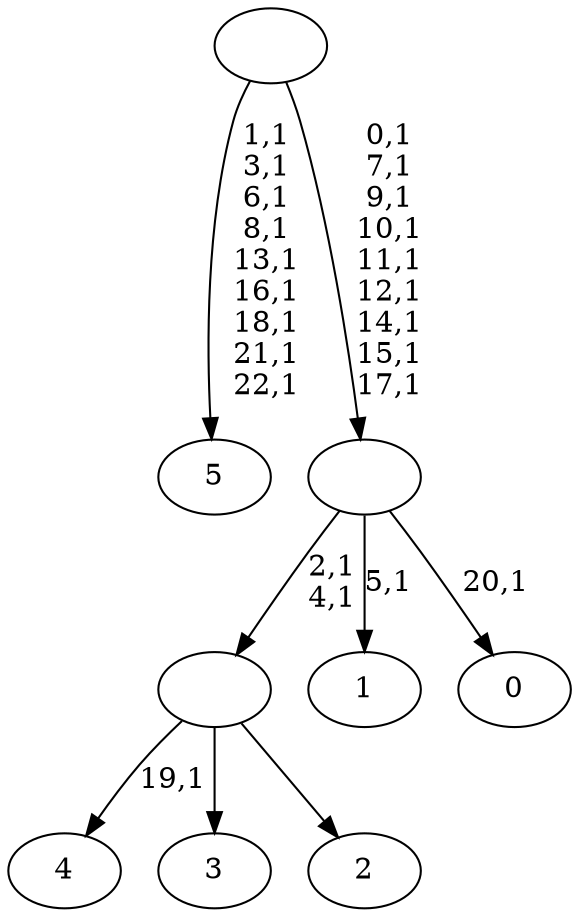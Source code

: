 digraph T {
	29 [label="5"]
	19 [label="4"]
	17 [label="3"]
	16 [label="2"]
	15 [label=""]
	13 [label="1"]
	11 [label="0"]
	9 [label=""]
	0 [label=""]
	15 -> 19 [label="19,1"]
	15 -> 17 [label=""]
	15 -> 16 [label=""]
	9 -> 11 [label="20,1"]
	9 -> 13 [label="5,1"]
	9 -> 15 [label="2,1\n4,1"]
	0 -> 9 [label="0,1\n7,1\n9,1\n10,1\n11,1\n12,1\n14,1\n15,1\n17,1"]
	0 -> 29 [label="1,1\n3,1\n6,1\n8,1\n13,1\n16,1\n18,1\n21,1\n22,1"]
}
